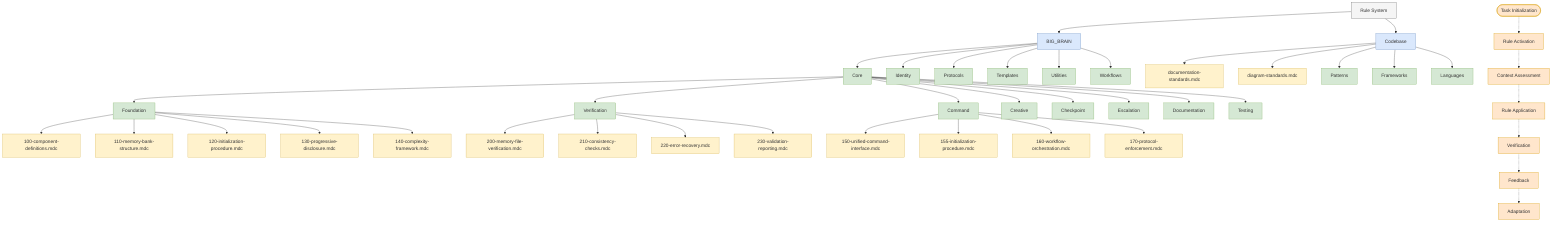 %% BIG BRAIN Memory Bank 2.0 - Rule System Structure
%% This diagram illustrates the rule system organization and categories
%% Version 1.0.0 (March 24, 2025)

flowchart TB
    %% Main Rule System structure
    RS[Rule System] --> BB[BIG_BRAIN]
    RS --> CB[Codebase]

    %% BIG_BRAIN rule categories
    BB --> Core
    BB --> Identity
    BB --> Protocols
    BB --> Templates
    BB --> Utilities
    BB --> Workflows

    %% Core subcategories
    Core --> Foundation
    Core --> Verification
    Core --> Command
    Core --> Creative
    Core --> Checkpoint
    Core --> Escalation
    Core --> Documentation
    Core --> Testing

    %% Foundation rules
    Foundation --> F1[100-component-definitions.mdc]
    Foundation --> F2[110-memory-bank-structure.mdc]
    Foundation --> F3[120-initialization-procedure.mdc]
    Foundation --> F4[130-progressive-disclosure.mdc]
    Foundation --> F5[140-complexity-framework.mdc]

    %% Verification rules
    Verification --> V1[200-memory-file-verification.mdc]
    Verification --> V2[210-consistency-checks.mdc]
    Verification --> V3[220-error-recovery.mdc]
    Verification --> V4[230-validation-reporting.mdc]

    %% Command rules
    Command --> C1[150-unified-command-interface.mdc]
    Command --> C2[155-initialization-procedure.mdc]
    Command --> C3[160-workflow-orchestration.mdc]
    Command --> C4[170-protocol-enforcement.mdc]

    %% Codebase rule categories
    CB --> DocStandards[documentation-standards.mdc]
    CB --> DiagramStandards[diagram-standards.mdc]
    CB --> CB_P[Patterns]
    CB --> CB_F[Frameworks]
    CB --> CB_L[Languages]

    %% Rule Application Flow
    Task([Task Initialization]) -.-> RuleAct[Rule Activation]
    RuleAct -.-> ContextAss[Context Assessment]
    ContextAss -.-> RuleApp[Rule Application]
    RuleApp -.-> Verify[Verification]
    Verify -.-> Feedback[Feedback]
    Feedback -.-> Adapt[Adaptation]

    %% Define styles
    classDef mainCategory fill:#dae8fc,stroke:#6c8ebf,stroke-width:1px,border-radius:8px
    classDef subCategory fill:#d5e8d4,stroke:#82b366,stroke-width:1px,border-radius:6px
    classDef ruleFile fill:#fff2cc,stroke:#d6b656,stroke-width:1px,border-radius:4px
    classDef flow fill:#ffe6cc,stroke:#d79b00,stroke-width:1px,border-radius:4px,dashed
    classDef system fill:#f5f5f5,stroke:#666666,stroke-width:1px,border-radius:8px

    %% Apply styles
    class RS system
    class BB,CB mainCategory
    class Core,Identity,Protocols,Templates,Utilities,Workflows,CB_P,CB_F,CB_L subCategory
    class Foundation,Verification,Command,Creative,Checkpoint,Escalation,Documentation,Testing subCategory
    class F1,F2,F3,F4,F5,V1,V2,V3,V4,C1,C2,C3,C4,DocStandards,DiagramStandards ruleFile
    class Task,RuleAct,ContextAss,RuleApp,Verify,Feedback,Adapt flow
